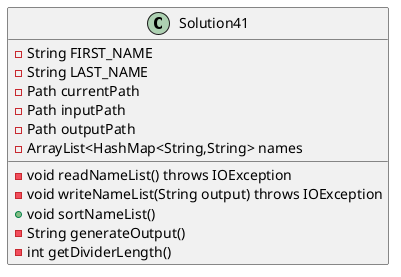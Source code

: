 @startuml
'https://plantuml.com/class-diagram

class Solution41
{
-String FIRST_NAME
-String LAST_NAME
-Path currentPath
-Path inputPath
-Path outputPath
-ArrayList<HashMap<String,String> names

-void readNameList() throws IOException
-void writeNameList(String output) throws IOException
+void sortNameList()
-String generateOutput()
-int getDividerLength()
}

@enduml